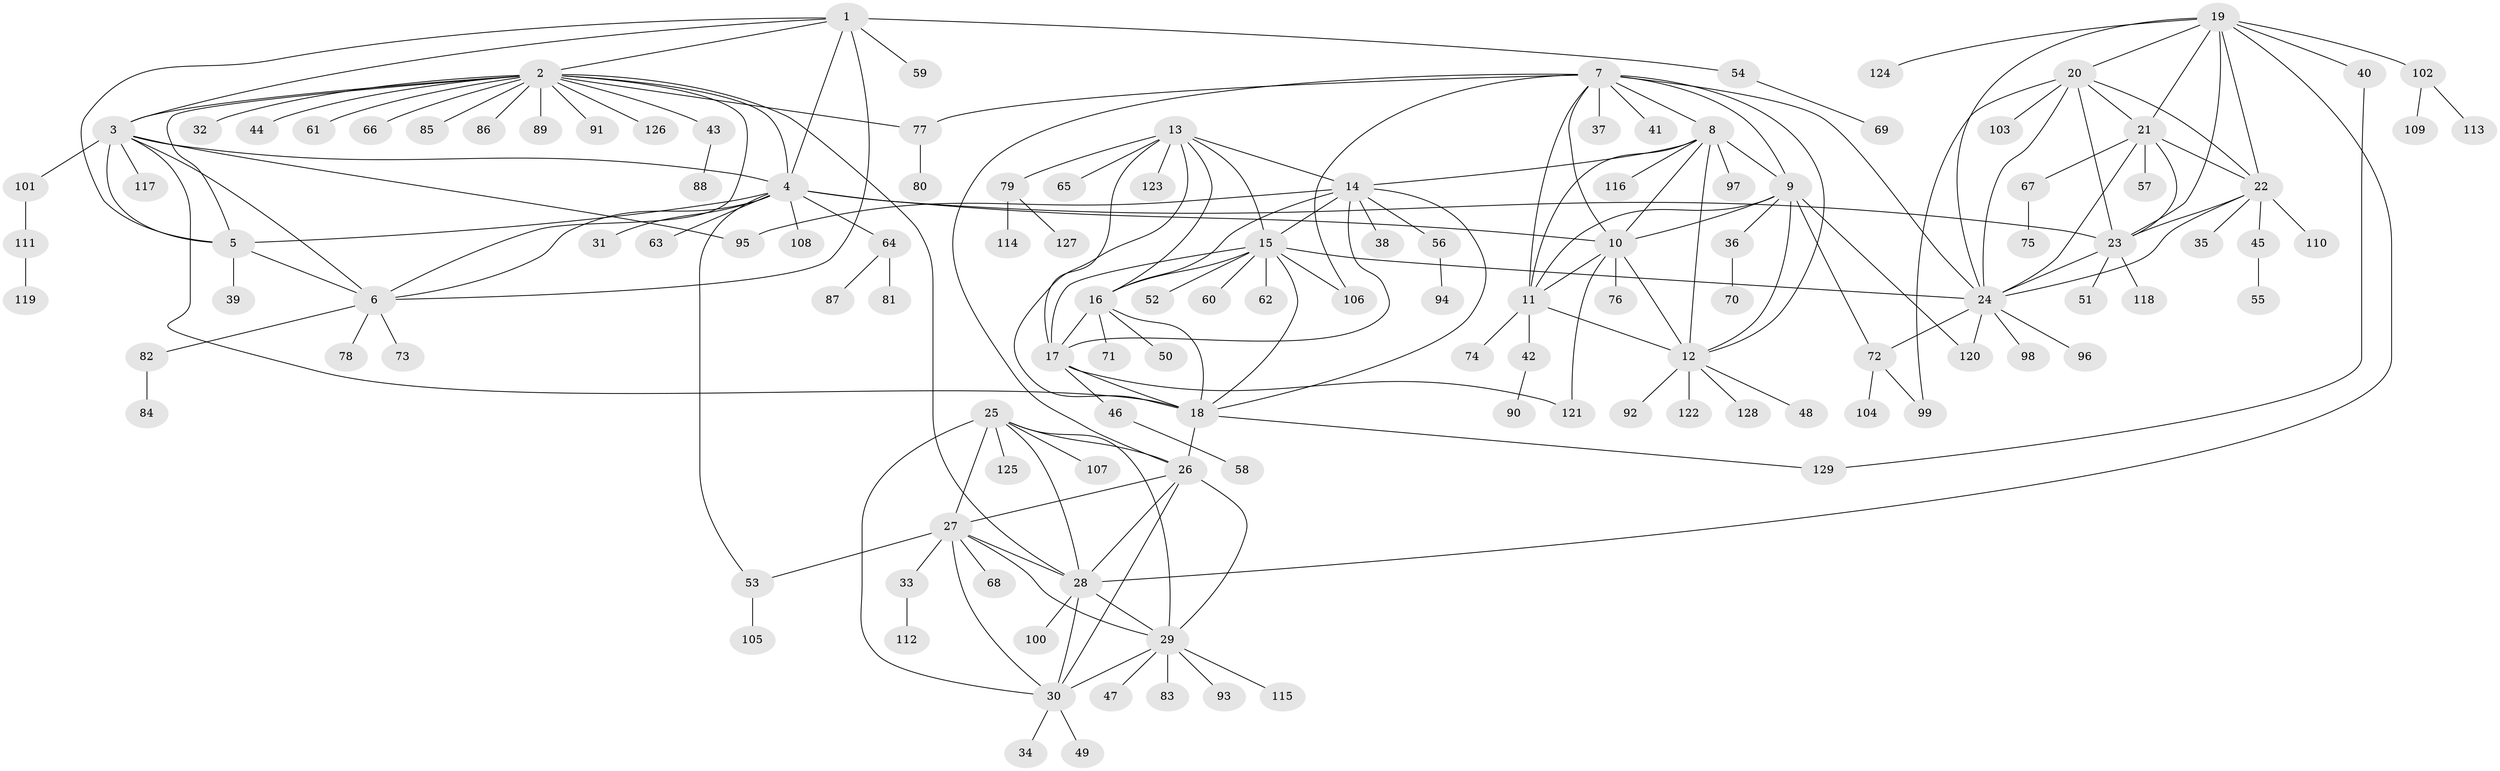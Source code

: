 // coarse degree distribution, {9: 0.041237113402061855, 15: 0.010309278350515464, 8: 0.020618556701030927, 10: 0.030927835051546393, 4: 0.010309278350515464, 5: 0.030927835051546393, 7: 0.05154639175257732, 12: 0.010309278350515464, 6: 0.030927835051546393, 1: 0.6288659793814433, 2: 0.1134020618556701, 3: 0.020618556701030927}
// Generated by graph-tools (version 1.1) at 2025/24/03/03/25 07:24:12]
// undirected, 129 vertices, 193 edges
graph export_dot {
graph [start="1"]
  node [color=gray90,style=filled];
  1;
  2;
  3;
  4;
  5;
  6;
  7;
  8;
  9;
  10;
  11;
  12;
  13;
  14;
  15;
  16;
  17;
  18;
  19;
  20;
  21;
  22;
  23;
  24;
  25;
  26;
  27;
  28;
  29;
  30;
  31;
  32;
  33;
  34;
  35;
  36;
  37;
  38;
  39;
  40;
  41;
  42;
  43;
  44;
  45;
  46;
  47;
  48;
  49;
  50;
  51;
  52;
  53;
  54;
  55;
  56;
  57;
  58;
  59;
  60;
  61;
  62;
  63;
  64;
  65;
  66;
  67;
  68;
  69;
  70;
  71;
  72;
  73;
  74;
  75;
  76;
  77;
  78;
  79;
  80;
  81;
  82;
  83;
  84;
  85;
  86;
  87;
  88;
  89;
  90;
  91;
  92;
  93;
  94;
  95;
  96;
  97;
  98;
  99;
  100;
  101;
  102;
  103;
  104;
  105;
  106;
  107;
  108;
  109;
  110;
  111;
  112;
  113;
  114;
  115;
  116;
  117;
  118;
  119;
  120;
  121;
  122;
  123;
  124;
  125;
  126;
  127;
  128;
  129;
  1 -- 2;
  1 -- 3;
  1 -- 4;
  1 -- 5;
  1 -- 6;
  1 -- 54;
  1 -- 59;
  2 -- 3;
  2 -- 4;
  2 -- 5;
  2 -- 6;
  2 -- 28;
  2 -- 32;
  2 -- 43;
  2 -- 44;
  2 -- 61;
  2 -- 66;
  2 -- 77;
  2 -- 85;
  2 -- 86;
  2 -- 89;
  2 -- 91;
  2 -- 126;
  3 -- 4;
  3 -- 5;
  3 -- 6;
  3 -- 18;
  3 -- 95;
  3 -- 101;
  3 -- 117;
  4 -- 5;
  4 -- 6;
  4 -- 10;
  4 -- 23;
  4 -- 31;
  4 -- 53;
  4 -- 63;
  4 -- 64;
  4 -- 108;
  5 -- 6;
  5 -- 39;
  6 -- 73;
  6 -- 78;
  6 -- 82;
  7 -- 8;
  7 -- 9;
  7 -- 10;
  7 -- 11;
  7 -- 12;
  7 -- 24;
  7 -- 26;
  7 -- 37;
  7 -- 41;
  7 -- 77;
  7 -- 106;
  8 -- 9;
  8 -- 10;
  8 -- 11;
  8 -- 12;
  8 -- 14;
  8 -- 97;
  8 -- 116;
  9 -- 10;
  9 -- 11;
  9 -- 12;
  9 -- 36;
  9 -- 72;
  9 -- 120;
  10 -- 11;
  10 -- 12;
  10 -- 76;
  10 -- 121;
  11 -- 12;
  11 -- 42;
  11 -- 74;
  12 -- 48;
  12 -- 92;
  12 -- 122;
  12 -- 128;
  13 -- 14;
  13 -- 15;
  13 -- 16;
  13 -- 17;
  13 -- 18;
  13 -- 65;
  13 -- 79;
  13 -- 123;
  14 -- 15;
  14 -- 16;
  14 -- 17;
  14 -- 18;
  14 -- 38;
  14 -- 56;
  14 -- 95;
  15 -- 16;
  15 -- 17;
  15 -- 18;
  15 -- 24;
  15 -- 52;
  15 -- 60;
  15 -- 62;
  15 -- 106;
  16 -- 17;
  16 -- 18;
  16 -- 50;
  16 -- 71;
  17 -- 18;
  17 -- 46;
  17 -- 121;
  18 -- 26;
  18 -- 129;
  19 -- 20;
  19 -- 21;
  19 -- 22;
  19 -- 23;
  19 -- 24;
  19 -- 28;
  19 -- 40;
  19 -- 102;
  19 -- 124;
  20 -- 21;
  20 -- 22;
  20 -- 23;
  20 -- 24;
  20 -- 99;
  20 -- 103;
  21 -- 22;
  21 -- 23;
  21 -- 24;
  21 -- 57;
  21 -- 67;
  22 -- 23;
  22 -- 24;
  22 -- 35;
  22 -- 45;
  22 -- 110;
  23 -- 24;
  23 -- 51;
  23 -- 118;
  24 -- 72;
  24 -- 96;
  24 -- 98;
  24 -- 120;
  25 -- 26;
  25 -- 27;
  25 -- 28;
  25 -- 29;
  25 -- 30;
  25 -- 107;
  25 -- 125;
  26 -- 27;
  26 -- 28;
  26 -- 29;
  26 -- 30;
  27 -- 28;
  27 -- 29;
  27 -- 30;
  27 -- 33;
  27 -- 53;
  27 -- 68;
  28 -- 29;
  28 -- 30;
  28 -- 100;
  29 -- 30;
  29 -- 47;
  29 -- 83;
  29 -- 93;
  29 -- 115;
  30 -- 34;
  30 -- 49;
  33 -- 112;
  36 -- 70;
  40 -- 129;
  42 -- 90;
  43 -- 88;
  45 -- 55;
  46 -- 58;
  53 -- 105;
  54 -- 69;
  56 -- 94;
  64 -- 81;
  64 -- 87;
  67 -- 75;
  72 -- 99;
  72 -- 104;
  77 -- 80;
  79 -- 114;
  79 -- 127;
  82 -- 84;
  101 -- 111;
  102 -- 109;
  102 -- 113;
  111 -- 119;
}
